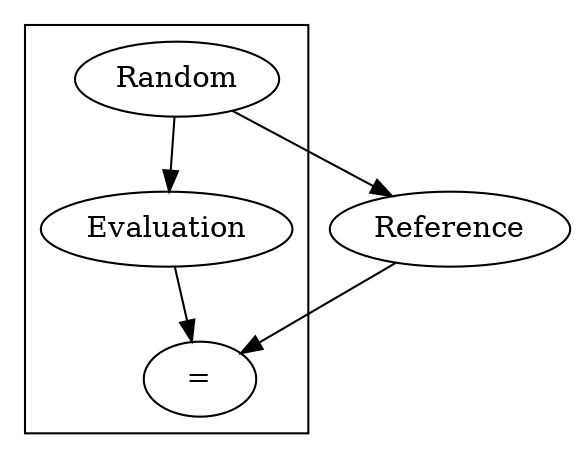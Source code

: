 digraph {
    subgraph cluster_0 {
        Input[label="Random" class="disabled"]
        Evaluation[class="disabled"]
        Analysis[label="="]
    }

    Reference[class="disabled"]

    Input -> Evaluation[class="disabled"]
    Evaluation -> Analysis[class="disabled"]
    Input -> Reference[class="disabled"]
    Reference -> Analysis[class="disabled"]
}
